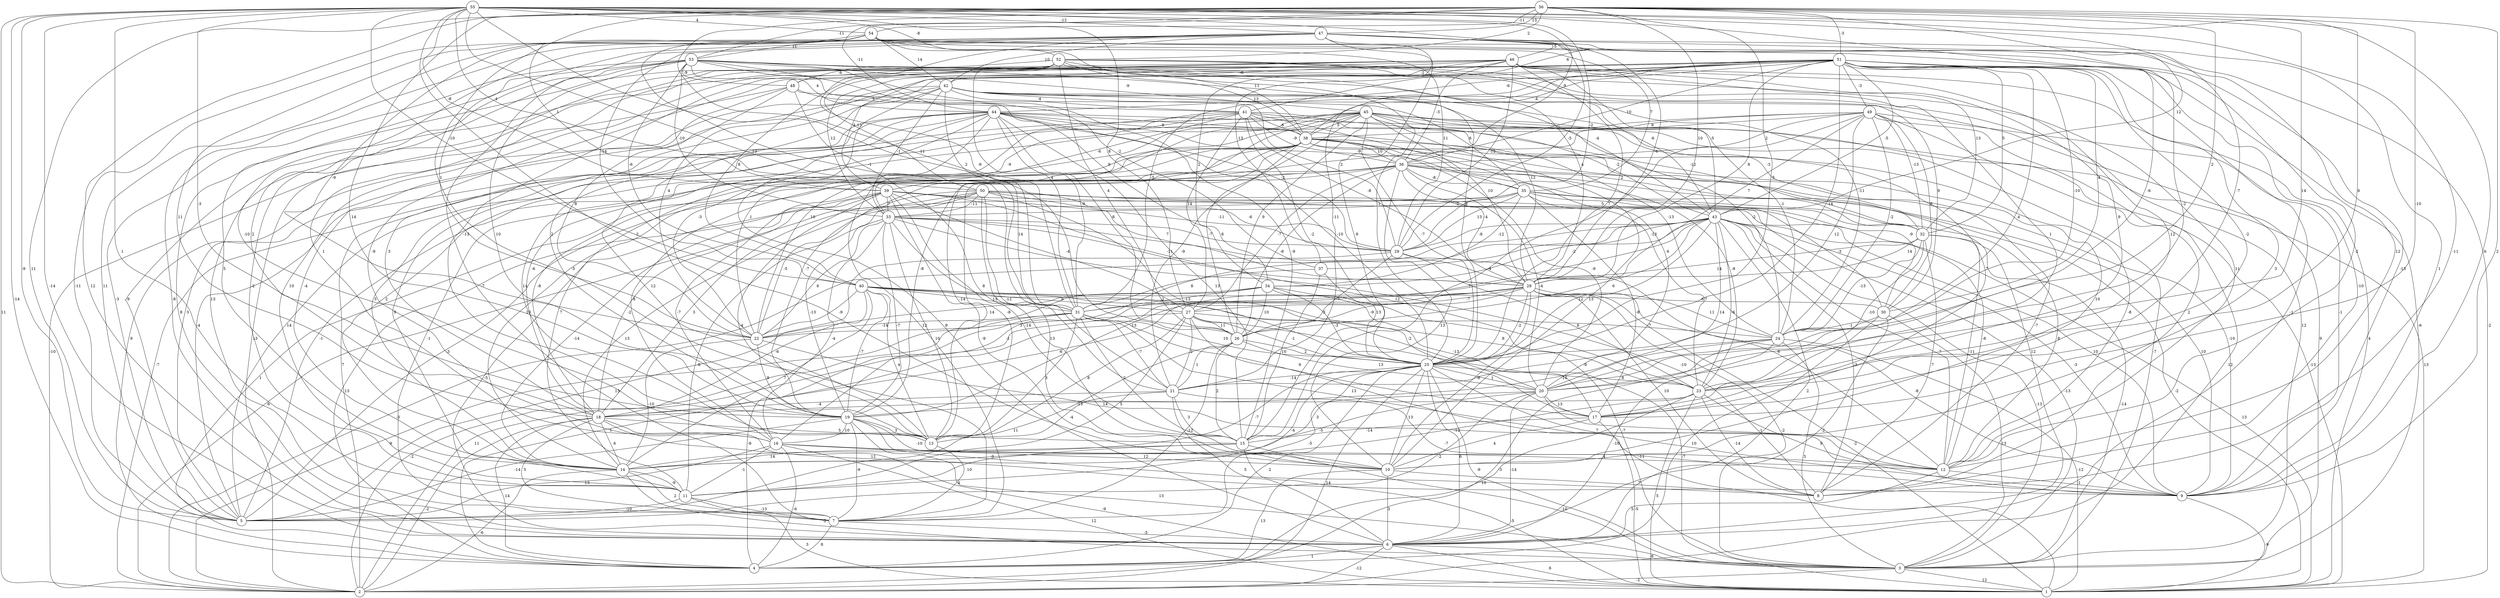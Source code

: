 graph { 
	 fontname="Helvetica,Arial,sans-serif" 
	 node [shape = circle]; 
	 56 -- 5 [label = "11"];
	 56 -- 6 [label = "12"];
	 56 -- 7 [label = "-5"];
	 56 -- 9 [label = "2"];
	 56 -- 13 [label = "14"];
	 56 -- 17 [label = "-10"];
	 56 -- 20 [label = "14"];
	 56 -- 23 [label = "6"];
	 56 -- 24 [label = "2"];
	 56 -- 25 [label = "-5"];
	 56 -- 28 [label = "10"];
	 56 -- 31 [label = "-11"];
	 56 -- 43 [label = "12"];
	 56 -- 44 [label = "-11"];
	 56 -- 47 [label = "13"];
	 56 -- 51 [label = "-3"];
	 56 -- 52 [label = "2"];
	 56 -- 53 [label = "-11"];
	 56 -- 54 [label = "-11"];
	 55 -- 2 [label = "11"];
	 55 -- 4 [label = "-14"];
	 55 -- 5 [label = "-9"];
	 55 -- 6 [label = "-14"];
	 55 -- 8 [label = "-11"];
	 55 -- 9 [label = "6"];
	 55 -- 10 [label = "-2"];
	 55 -- 11 [label = "1"];
	 55 -- 19 [label = "-3"];
	 55 -- 20 [label = "-6"];
	 55 -- 23 [label = "-7"];
	 55 -- 26 [label = "2"];
	 55 -- 27 [label = "8"];
	 55 -- 29 [label = "-2"];
	 55 -- 31 [label = "13"];
	 55 -- 36 [label = "9"];
	 55 -- 39 [label = "-8"];
	 55 -- 40 [label = "-10"];
	 55 -- 41 [label = "6"];
	 55 -- 47 [label = "-12"];
	 55 -- 50 [label = "4"];
	 55 -- 52 [label = "-8"];
	 55 -- 54 [label = "4"];
	 54 -- 5 [label = "-11"];
	 54 -- 9 [label = "-13"];
	 54 -- 12 [label = "-2"];
	 54 -- 18 [label = "11"];
	 54 -- 20 [label = "-2"];
	 54 -- 22 [label = "-9"];
	 54 -- 29 [label = "11"];
	 54 -- 31 [label = "-1"];
	 54 -- 35 [label = "7"];
	 54 -- 38 [label = "11"];
	 54 -- 39 [label = "1"];
	 54 -- 42 [label = "14"];
	 54 -- 53 [label = "11"];
	 53 -- 3 [label = "12"];
	 53 -- 5 [label = "-3"];
	 53 -- 11 [label = "-2"];
	 53 -- 12 [label = "11"];
	 53 -- 14 [label = "5"];
	 53 -- 15 [label = "-9"];
	 53 -- 18 [label = "2"];
	 53 -- 19 [label = "10"];
	 53 -- 25 [label = "8"];
	 53 -- 33 [label = "-10"];
	 53 -- 34 [label = "9"];
	 53 -- 37 [label = "-2"];
	 53 -- 40 [label = "-6"];
	 53 -- 43 [label = "-4"];
	 53 -- 44 [label = "4"];
	 53 -- 45 [label = "-9"];
	 53 -- 48 [label = "-9"];
	 52 -- 6 [label = "8"];
	 52 -- 7 [label = "13"];
	 52 -- 16 [label = "1"];
	 52 -- 17 [label = "1"];
	 52 -- 24 [label = "-11"];
	 52 -- 25 [label = "-1"];
	 52 -- 26 [label = "4"];
	 52 -- 28 [label = "4"];
	 52 -- 31 [label = "4"];
	 52 -- 38 [label = "13"];
	 52 -- 43 [label = "-6"];
	 52 -- 48 [label = "-6"];
	 52 -- 50 [label = "13"];
	 51 -- 2 [label = "13"];
	 51 -- 3 [label = "-6"];
	 51 -- 6 [label = "-1"];
	 51 -- 8 [label = "-10"];
	 51 -- 10 [label = "3"];
	 51 -- 11 [label = "10"];
	 51 -- 16 [label = "-9"];
	 51 -- 17 [label = "-2"];
	 51 -- 19 [label = "2"];
	 51 -- 20 [label = "4"];
	 51 -- 21 [label = "-11"];
	 51 -- 22 [label = "4"];
	 51 -- 24 [label = "-10"];
	 51 -- 25 [label = "-14"];
	 51 -- 28 [label = "8"];
	 51 -- 30 [label = "4"];
	 51 -- 31 [label = "-5"];
	 51 -- 32 [label = "5"];
	 51 -- 36 [label = "10"];
	 51 -- 38 [label = "-4"];
	 51 -- 43 [label = "-5"];
	 51 -- 44 [label = "-6"];
	 51 -- 48 [label = "-6"];
	 51 -- 49 [label = "-3"];
	 50 -- 3 [label = "-13"];
	 50 -- 4 [label = "13"];
	 50 -- 10 [label = "13"];
	 50 -- 12 [label = "-8"];
	 50 -- 17 [label = "3"];
	 50 -- 18 [label = "3"];
	 50 -- 19 [label = "-13"];
	 50 -- 21 [label = "-12"];
	 50 -- 22 [label = "-5"];
	 50 -- 28 [label = "7"];
	 50 -- 29 [label = "-6"];
	 50 -- 32 [label = "5"];
	 50 -- 33 [label = "-11"];
	 49 -- 2 [label = "12"];
	 49 -- 8 [label = "2"];
	 49 -- 9 [label = "-1"];
	 49 -- 11 [label = "7"];
	 49 -- 15 [label = "7"];
	 49 -- 19 [label = "-8"];
	 49 -- 24 [label = "-2"];
	 49 -- 25 [label = "12"];
	 49 -- 28 [label = "7"];
	 49 -- 30 [label = "6"];
	 49 -- 32 [label = "-13"];
	 49 -- 36 [label = "2"];
	 49 -- 38 [label = "9"];
	 48 -- 2 [label = "-10"];
	 48 -- 3 [label = "9"];
	 48 -- 10 [label = "8"];
	 48 -- 14 [label = "-4"];
	 48 -- 22 [label = "8"];
	 48 -- 41 [label = "3"];
	 47 -- 1 [label = "-2"];
	 47 -- 5 [label = "11"];
	 47 -- 6 [label = "-8"];
	 47 -- 7 [label = "-7"];
	 47 -- 9 [label = "1"];
	 47 -- 12 [label = "12"];
	 47 -- 13 [label = "-10"];
	 47 -- 15 [label = "9"];
	 47 -- 22 [label = "1"];
	 47 -- 28 [label = "-4"];
	 47 -- 29 [label = "-5"];
	 47 -- 31 [label = "-9"];
	 47 -- 37 [label = "13"];
	 47 -- 40 [label = "-14"];
	 47 -- 42 [label = "10"];
	 47 -- 46 [label = "-5"];
	 46 -- 1 [label = "4"];
	 46 -- 5 [label = "9"];
	 46 -- 17 [label = "12"];
	 46 -- 19 [label = "-13"];
	 46 -- 23 [label = "9"];
	 46 -- 25 [label = "7"];
	 46 -- 29 [label = "-12"];
	 46 -- 32 [label = "13"];
	 46 -- 33 [label = "12"];
	 46 -- 34 [label = "2"];
	 46 -- 36 [label = "-3"];
	 46 -- 39 [label = "4"];
	 46 -- 40 [label = "8"];
	 46 -- 42 [label = "-2"];
	 46 -- 43 [label = "-5"];
	 45 -- 1 [label = "-13"];
	 45 -- 2 [label = "-7"];
	 45 -- 3 [label = "-7"];
	 45 -- 5 [label = "14"];
	 45 -- 10 [label = "13"];
	 45 -- 14 [label = "2"];
	 45 -- 17 [label = "7"];
	 45 -- 18 [label = "-6"];
	 45 -- 19 [label = "-7"];
	 45 -- 21 [label = "-9"];
	 45 -- 22 [label = "10"];
	 45 -- 24 [label = "-2"];
	 45 -- 25 [label = "-7"];
	 45 -- 26 [label = "9"];
	 45 -- 28 [label = "10"];
	 45 -- 32 [label = "-3"];
	 45 -- 38 [label = "5"];
	 45 -- 43 [label = "-2"];
	 44 -- 1 [label = "13"];
	 44 -- 2 [label = "7"];
	 44 -- 5 [label = "-4"];
	 44 -- 7 [label = "12"];
	 44 -- 10 [label = "10"];
	 44 -- 11 [label = "9"];
	 44 -- 13 [label = "12"];
	 44 -- 14 [label = "3"];
	 44 -- 15 [label = "13"];
	 44 -- 22 [label = "-3"];
	 44 -- 25 [label = "-10"];
	 44 -- 26 [label = "-8"];
	 44 -- 29 [label = "-2"];
	 44 -- 31 [label = "-9"];
	 44 -- 35 [label = "-9"];
	 44 -- 38 [label = "-8"];
	 43 -- 1 [label = "13"];
	 43 -- 2 [label = "-3"];
	 43 -- 3 [label = "-13"];
	 43 -- 6 [label = "2"];
	 43 -- 8 [label = "-3"];
	 43 -- 9 [label = "-3"];
	 43 -- 12 [label = "7"];
	 43 -- 16 [label = "-1"];
	 43 -- 19 [label = "-13"];
	 43 -- 20 [label = "14"];
	 43 -- 23 [label = "-6"];
	 43 -- 25 [label = "12"];
	 43 -- 26 [label = "6"];
	 43 -- 29 [label = "-8"];
	 43 -- 34 [label = "-2"];
	 43 -- 37 [label = "-13"];
	 42 -- 4 [label = "9"];
	 42 -- 5 [label = "3"];
	 42 -- 6 [label = "9"];
	 42 -- 18 [label = "3"];
	 42 -- 21 [label = "14"];
	 42 -- 24 [label = "-1"];
	 42 -- 28 [label = "12"];
	 42 -- 29 [label = "2"];
	 42 -- 30 [label = "9"];
	 42 -- 33 [label = "-1"];
	 42 -- 35 [label = "6"];
	 42 -- 41 [label = "-4"];
	 41 -- 13 [label = "14"];
	 41 -- 20 [label = "6"];
	 41 -- 22 [label = "1"];
	 41 -- 24 [label = "-13"];
	 41 -- 25 [label = "-2"];
	 41 -- 27 [label = "14"];
	 41 -- 28 [label = "-8"];
	 41 -- 32 [label = "-12"];
	 41 -- 33 [label = "-9"];
	 41 -- 36 [label = "-9"];
	 41 -- 38 [label = "6"];
	 41 -- 39 [label = "-6"];
	 40 -- 13 [label = "4"];
	 40 -- 14 [label = "7"];
	 40 -- 18 [label = "-6"];
	 40 -- 19 [label = "-7"];
	 40 -- 20 [label = "-2"];
	 40 -- 22 [label = "-9"];
	 40 -- 23 [label = "8"];
	 40 -- 27 [label = "9"];
	 40 -- 30 [label = "-6"];
	 40 -- 31 [label = "13"];
	 39 -- 6 [label = "-5"];
	 39 -- 9 [label = "10"];
	 39 -- 10 [label = "-9"];
	 39 -- 13 [label = "-4"];
	 39 -- 14 [label = "-14"];
	 39 -- 15 [label = "-14"];
	 39 -- 18 [label = "-2"];
	 39 -- 23 [label = "12"];
	 39 -- 27 [label = "-4"];
	 39 -- 29 [label = "-11"];
	 39 -- 33 [label = "7"];
	 38 -- 5 [label = "-1"];
	 38 -- 6 [label = "12"];
	 38 -- 7 [label = "-1"];
	 38 -- 8 [label = "-7"];
	 38 -- 12 [label = "-8"];
	 38 -- 13 [label = "-14"];
	 38 -- 14 [label = "13"];
	 38 -- 16 [label = "-8"];
	 38 -- 18 [label = "-8"];
	 38 -- 20 [label = "-9"];
	 38 -- 23 [label = "-8"];
	 38 -- 26 [label = "-7"];
	 38 -- 32 [label = "2"];
	 38 -- 36 [label = "10"];
	 37 -- 15 [label = "10"];
	 37 -- 25 [label = "13"];
	 37 -- 31 [label = "8"];
	 36 -- 1 [label = "-2"];
	 36 -- 4 [label = "1"];
	 36 -- 5 [label = "-3"];
	 36 -- 9 [label = "-10"];
	 36 -- 10 [label = "13"];
	 36 -- 13 [label = "-8"];
	 36 -- 16 [label = "-7"];
	 36 -- 20 [label = "-4"];
	 36 -- 26 [label = "-8"];
	 36 -- 27 [label = "-7"];
	 36 -- 28 [label = "-4"];
	 36 -- 30 [label = "-9"];
	 36 -- 35 [label = "-8"];
	 35 -- 2 [label = "6"];
	 35 -- 9 [label = "10"];
	 35 -- 12 [label = "8"];
	 35 -- 14 [label = "13"];
	 35 -- 17 [label = "-8"];
	 35 -- 23 [label = "7"];
	 35 -- 29 [label = "13"];
	 35 -- 30 [label = "-3"];
	 35 -- 33 [label = "-2"];
	 35 -- 34 [label = "-12"];
	 34 -- 2 [label = "9"];
	 34 -- 3 [label = "-7"];
	 34 -- 17 [label = "-13"];
	 34 -- 22 [label = "14"];
	 34 -- 25 [label = "-3"];
	 34 -- 26 [label = "10"];
	 34 -- 31 [label = "-13"];
	 33 -- 8 [label = "-10"];
	 33 -- 11 [label = "-8"];
	 33 -- 12 [label = "6"];
	 33 -- 13 [label = "10"];
	 33 -- 16 [label = "-4"];
	 33 -- 19 [label = "-7"];
	 33 -- 22 [label = "6"];
	 33 -- 25 [label = "-2"];
	 33 -- 28 [label = "-11"];
	 33 -- 29 [label = "8"];
	 32 -- 3 [label = "-14"];
	 32 -- 8 [label = "7"];
	 32 -- 12 [label = "-11"];
	 32 -- 23 [label = "-10"];
	 32 -- 24 [label = "-13"];
	 32 -- 28 [label = "14"];
	 32 -- 31 [label = "14"];
	 31 -- 1 [label = "-11"];
	 31 -- 2 [label = "-2"];
	 31 -- 4 [label = "-8"];
	 31 -- 12 [label = "13"];
	 31 -- 13 [label = "3"];
	 31 -- 15 [label = "2"];
	 31 -- 21 [label = "-7"];
	 31 -- 22 [label = "-14"];
	 31 -- 25 [label = "10"];
	 30 -- 3 [label = "13"];
	 30 -- 4 [label = "10"];
	 30 -- 6 [label = "-2"];
	 30 -- 24 [label = "-1"];
	 29 -- 5 [label = "13"];
	 29 -- 23 [label = "6"];
	 29 -- 26 [label = "7"];
	 29 -- 28 [label = "-4"];
	 28 -- 1 [label = "-2"];
	 28 -- 2 [label = "11"];
	 28 -- 3 [label = "-2"];
	 28 -- 4 [label = "1"];
	 28 -- 8 [label = "10"];
	 28 -- 9 [label = "-8"];
	 28 -- 10 [label = "-8"];
	 28 -- 18 [label = "-6"];
	 28 -- 24 [label = "11"];
	 28 -- 25 [label = "-2"];
	 28 -- 26 [label = "-9"];
	 28 -- 27 [label = "-7"];
	 27 -- 1 [label = "-7"];
	 27 -- 11 [label = "5"];
	 27 -- 13 [label = "8"];
	 27 -- 17 [label = "9"];
	 27 -- 21 [label = "2"];
	 27 -- 22 [label = "3"];
	 27 -- 24 [label = "-7"];
	 27 -- 25 [label = "-1"];
	 27 -- 26 [label = "11"];
	 26 -- 5 [label = "11"];
	 26 -- 7 [label = "-12"];
	 26 -- 15 [label = "2"];
	 26 -- 20 [label = "13"];
	 26 -- 21 [label = "1"];
	 26 -- 25 [label = "2"];
	 25 -- 2 [label = "14"];
	 25 -- 3 [label = "-9"];
	 25 -- 4 [label = "2"];
	 25 -- 6 [label = "6"];
	 25 -- 7 [label = "-5"];
	 25 -- 9 [label = "7"];
	 25 -- 10 [label = "13"];
	 25 -- 11 [label = "-4"];
	 25 -- 14 [label = "-7"];
	 25 -- 20 [label = "1"];
	 25 -- 21 [label = "-14"];
	 25 -- 23 [label = "8"];
	 24 -- 1 [label = "-12"];
	 24 -- 2 [label = "-3"];
	 24 -- 3 [label = "3"];
	 24 -- 6 [label = "-10"];
	 24 -- 18 [label = "-10"];
	 24 -- 21 [label = "-9"];
	 23 -- 1 [label = "5"];
	 23 -- 4 [label = "10"];
	 23 -- 8 [label = "-14"];
	 23 -- 9 [label = "9"];
	 23 -- 14 [label = "-12"];
	 23 -- 19 [label = "-13"];
	 22 -- 12 [label = "14"];
	 22 -- 14 [label = "-10"];
	 22 -- 19 [label = "9"];
	 21 -- 6 [label = "5"];
	 21 -- 9 [label = "-7"];
	 21 -- 13 [label = "-4"];
	 21 -- 15 [label = "3"];
	 21 -- 18 [label = "-4"];
	 20 -- 5 [label = "-2"];
	 20 -- 6 [label = "-14"];
	 20 -- 12 [label = "-1"];
	 20 -- 14 [label = "-5"];
	 20 -- 15 [label = "3"];
	 20 -- 17 [label = "13"];
	 19 -- 3 [label = "13"];
	 19 -- 5 [label = "-14"];
	 19 -- 7 [label = "-9"];
	 19 -- 8 [label = "-9"];
	 19 -- 12 [label = "-10"];
	 19 -- 13 [label = "3"];
	 19 -- 16 [label = "10"];
	 18 -- 1 [label = "-9"];
	 18 -- 2 [label = "-2"];
	 18 -- 4 [label = "14"];
	 18 -- 7 [label = "5"];
	 18 -- 9 [label = "12"];
	 18 -- 14 [label = "6"];
	 18 -- 15 [label = "5"];
	 17 -- 1 [label = "-5"];
	 17 -- 10 [label = "4"];
	 17 -- 15 [label = "-14"];
	 16 -- 1 [label = "12"];
	 16 -- 4 [label = "-6"];
	 16 -- 5 [label = "13"];
	 16 -- 10 [label = "12"];
	 16 -- 11 [label = "-1"];
	 16 -- 12 [label = "4"];
	 15 -- 1 [label = "-5"];
	 15 -- 3 [label = "-10"];
	 15 -- 11 [label = "10"];
	 15 -- 14 [label = "14"];
	 14 -- 2 [label = "-6"];
	 14 -- 3 [label = "-2"];
	 14 -- 7 [label = "2"];
	 14 -- 11 [label = "-9"];
	 13 -- 7 [label = "4"];
	 12 -- 6 [label = "5"];
	 12 -- 9 [label = "-1"];
	 11 -- 1 [label = "3"];
	 11 -- 5 [label = "-10"];
	 11 -- 7 [label = "-13"];
	 10 -- 4 [label = "13"];
	 10 -- 6 [label = "3"];
	 10 -- 8 [label = "7"];
	 9 -- 1 [label = "-9"];
	 7 -- 4 [label = "8"];
	 7 -- 6 [label = "-5"];
	 6 -- 1 [label = "6"];
	 6 -- 2 [label = "-12"];
	 6 -- 3 [label = "-8"];
	 6 -- 4 [label = "1"];
	 3 -- 1 [label = "12"];
	 3 -- 2 [label = "-2"];
	 1;
	 2;
	 3;
	 4;
	 5;
	 6;
	 7;
	 8;
	 9;
	 10;
	 11;
	 12;
	 13;
	 14;
	 15;
	 16;
	 17;
	 18;
	 19;
	 20;
	 21;
	 22;
	 23;
	 24;
	 25;
	 26;
	 27;
	 28;
	 29;
	 30;
	 31;
	 32;
	 33;
	 34;
	 35;
	 36;
	 37;
	 38;
	 39;
	 40;
	 41;
	 42;
	 43;
	 44;
	 45;
	 46;
	 47;
	 48;
	 49;
	 50;
	 51;
	 52;
	 53;
	 54;
	 55;
	 56;
}
